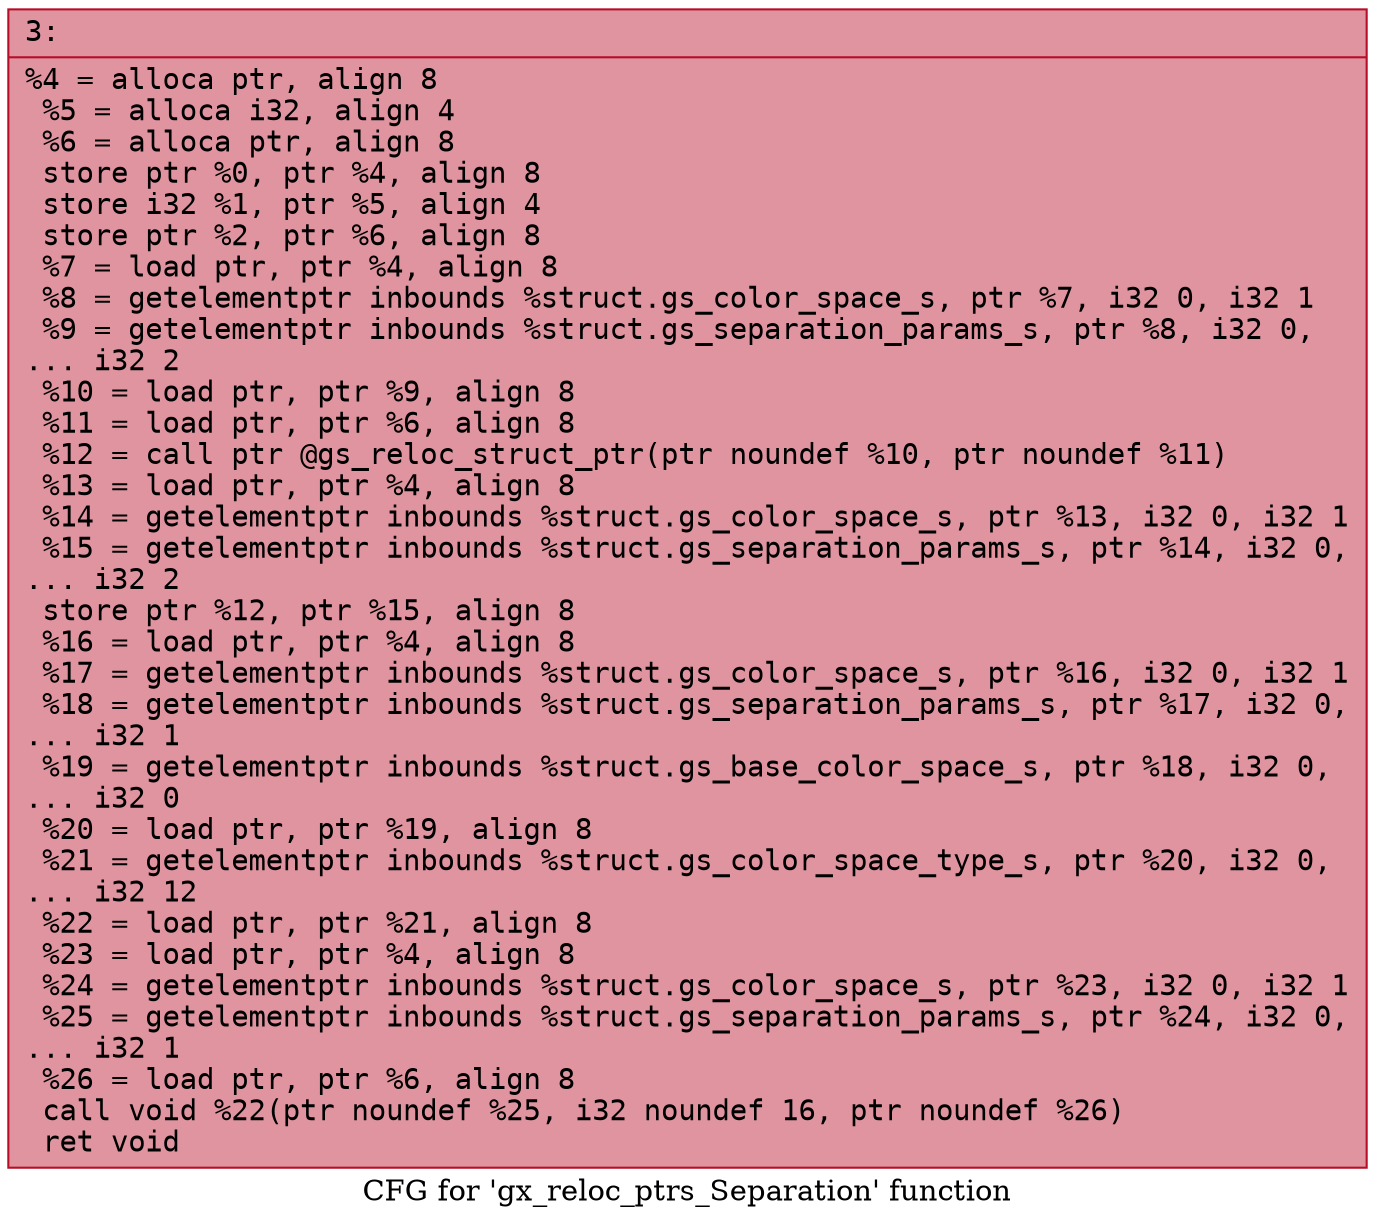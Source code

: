 digraph "CFG for 'gx_reloc_ptrs_Separation' function" {
	label="CFG for 'gx_reloc_ptrs_Separation' function";

	Node0x600002e0e9e0 [shape=record,color="#b70d28ff", style=filled, fillcolor="#b70d2870" fontname="Courier",label="{3:\l|  %4 = alloca ptr, align 8\l  %5 = alloca i32, align 4\l  %6 = alloca ptr, align 8\l  store ptr %0, ptr %4, align 8\l  store i32 %1, ptr %5, align 4\l  store ptr %2, ptr %6, align 8\l  %7 = load ptr, ptr %4, align 8\l  %8 = getelementptr inbounds %struct.gs_color_space_s, ptr %7, i32 0, i32 1\l  %9 = getelementptr inbounds %struct.gs_separation_params_s, ptr %8, i32 0,\l... i32 2\l  %10 = load ptr, ptr %9, align 8\l  %11 = load ptr, ptr %6, align 8\l  %12 = call ptr @gs_reloc_struct_ptr(ptr noundef %10, ptr noundef %11)\l  %13 = load ptr, ptr %4, align 8\l  %14 = getelementptr inbounds %struct.gs_color_space_s, ptr %13, i32 0, i32 1\l  %15 = getelementptr inbounds %struct.gs_separation_params_s, ptr %14, i32 0,\l... i32 2\l  store ptr %12, ptr %15, align 8\l  %16 = load ptr, ptr %4, align 8\l  %17 = getelementptr inbounds %struct.gs_color_space_s, ptr %16, i32 0, i32 1\l  %18 = getelementptr inbounds %struct.gs_separation_params_s, ptr %17, i32 0,\l... i32 1\l  %19 = getelementptr inbounds %struct.gs_base_color_space_s, ptr %18, i32 0,\l... i32 0\l  %20 = load ptr, ptr %19, align 8\l  %21 = getelementptr inbounds %struct.gs_color_space_type_s, ptr %20, i32 0,\l... i32 12\l  %22 = load ptr, ptr %21, align 8\l  %23 = load ptr, ptr %4, align 8\l  %24 = getelementptr inbounds %struct.gs_color_space_s, ptr %23, i32 0, i32 1\l  %25 = getelementptr inbounds %struct.gs_separation_params_s, ptr %24, i32 0,\l... i32 1\l  %26 = load ptr, ptr %6, align 8\l  call void %22(ptr noundef %25, i32 noundef 16, ptr noundef %26)\l  ret void\l}"];
}
